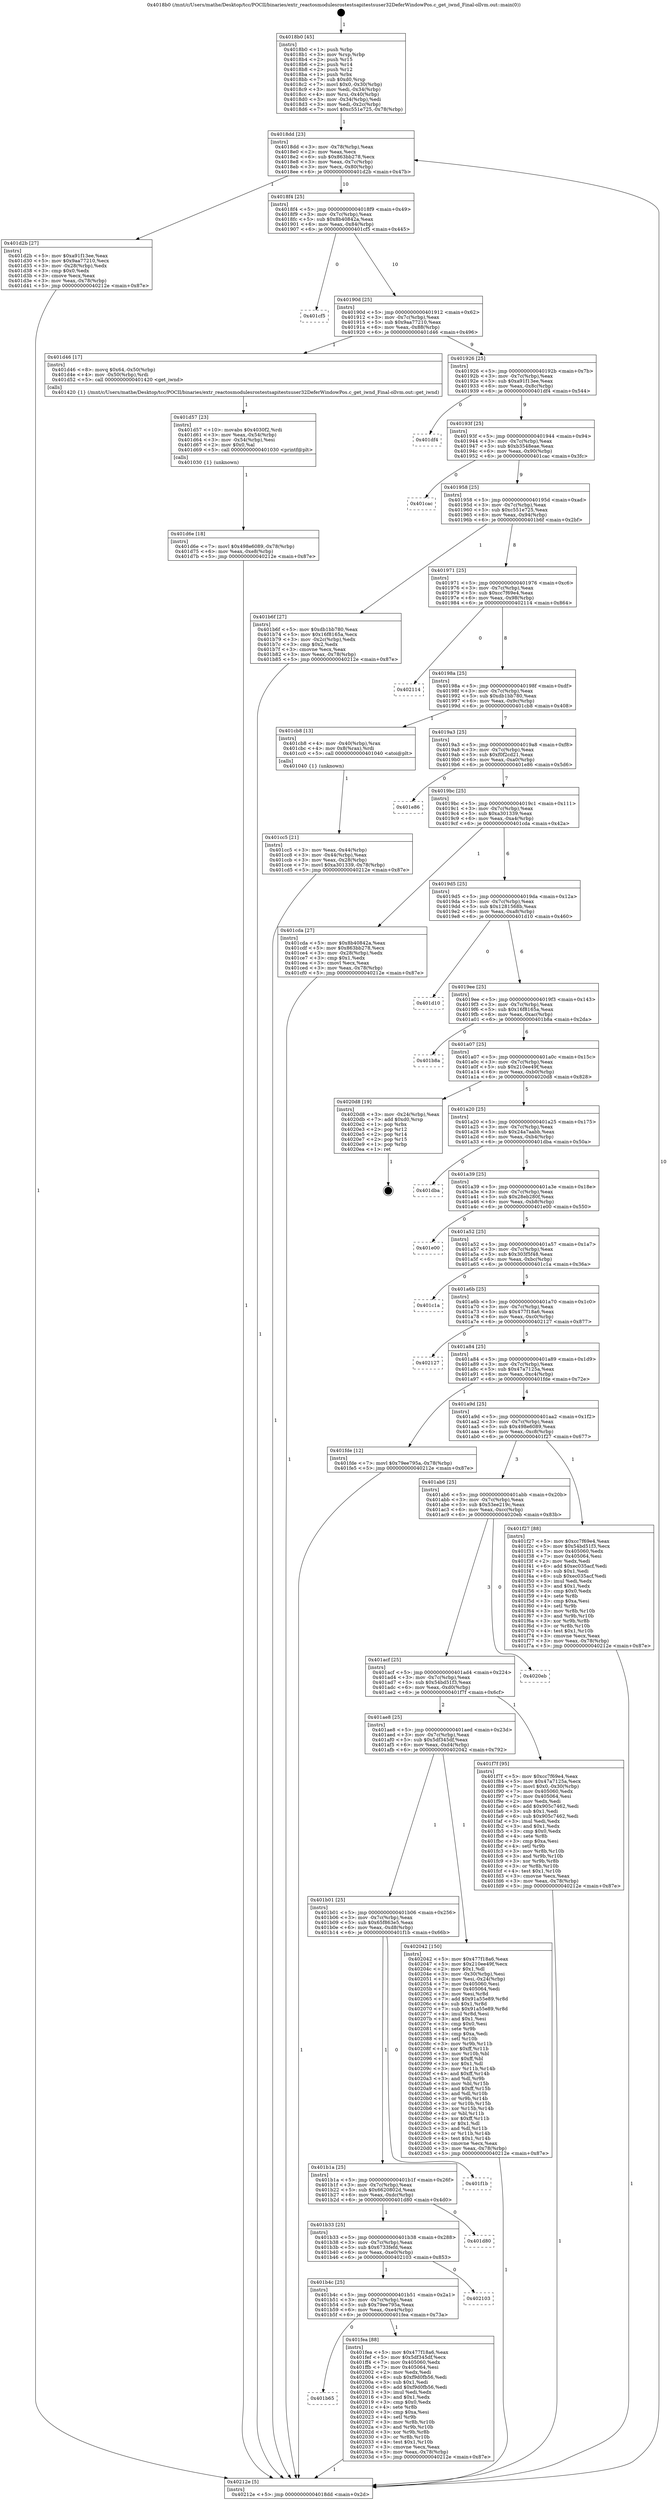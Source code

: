 digraph "0x4018b0" {
  label = "0x4018b0 (/mnt/c/Users/mathe/Desktop/tcc/POCII/binaries/extr_reactosmodulesrostestsapitestsuser32DeferWindowPos.c_get_iwnd_Final-ollvm.out::main(0))"
  labelloc = "t"
  node[shape=record]

  Entry [label="",width=0.3,height=0.3,shape=circle,fillcolor=black,style=filled]
  "0x4018dd" [label="{
     0x4018dd [23]\l
     | [instrs]\l
     &nbsp;&nbsp;0x4018dd \<+3\>: mov -0x78(%rbp),%eax\l
     &nbsp;&nbsp;0x4018e0 \<+2\>: mov %eax,%ecx\l
     &nbsp;&nbsp;0x4018e2 \<+6\>: sub $0x863bb278,%ecx\l
     &nbsp;&nbsp;0x4018e8 \<+3\>: mov %eax,-0x7c(%rbp)\l
     &nbsp;&nbsp;0x4018eb \<+3\>: mov %ecx,-0x80(%rbp)\l
     &nbsp;&nbsp;0x4018ee \<+6\>: je 0000000000401d2b \<main+0x47b\>\l
  }"]
  "0x401d2b" [label="{
     0x401d2b [27]\l
     | [instrs]\l
     &nbsp;&nbsp;0x401d2b \<+5\>: mov $0xa91f13ee,%eax\l
     &nbsp;&nbsp;0x401d30 \<+5\>: mov $0x9aa77210,%ecx\l
     &nbsp;&nbsp;0x401d35 \<+3\>: mov -0x28(%rbp),%edx\l
     &nbsp;&nbsp;0x401d38 \<+3\>: cmp $0x0,%edx\l
     &nbsp;&nbsp;0x401d3b \<+3\>: cmove %ecx,%eax\l
     &nbsp;&nbsp;0x401d3e \<+3\>: mov %eax,-0x78(%rbp)\l
     &nbsp;&nbsp;0x401d41 \<+5\>: jmp 000000000040212e \<main+0x87e\>\l
  }"]
  "0x4018f4" [label="{
     0x4018f4 [25]\l
     | [instrs]\l
     &nbsp;&nbsp;0x4018f4 \<+5\>: jmp 00000000004018f9 \<main+0x49\>\l
     &nbsp;&nbsp;0x4018f9 \<+3\>: mov -0x7c(%rbp),%eax\l
     &nbsp;&nbsp;0x4018fc \<+5\>: sub $0x8b40842a,%eax\l
     &nbsp;&nbsp;0x401901 \<+6\>: mov %eax,-0x84(%rbp)\l
     &nbsp;&nbsp;0x401907 \<+6\>: je 0000000000401cf5 \<main+0x445\>\l
  }"]
  Exit [label="",width=0.3,height=0.3,shape=circle,fillcolor=black,style=filled,peripheries=2]
  "0x401cf5" [label="{
     0x401cf5\l
  }", style=dashed]
  "0x40190d" [label="{
     0x40190d [25]\l
     | [instrs]\l
     &nbsp;&nbsp;0x40190d \<+5\>: jmp 0000000000401912 \<main+0x62\>\l
     &nbsp;&nbsp;0x401912 \<+3\>: mov -0x7c(%rbp),%eax\l
     &nbsp;&nbsp;0x401915 \<+5\>: sub $0x9aa77210,%eax\l
     &nbsp;&nbsp;0x40191a \<+6\>: mov %eax,-0x88(%rbp)\l
     &nbsp;&nbsp;0x401920 \<+6\>: je 0000000000401d46 \<main+0x496\>\l
  }"]
  "0x401b65" [label="{
     0x401b65\l
  }", style=dashed]
  "0x401d46" [label="{
     0x401d46 [17]\l
     | [instrs]\l
     &nbsp;&nbsp;0x401d46 \<+8\>: movq $0x64,-0x50(%rbp)\l
     &nbsp;&nbsp;0x401d4e \<+4\>: mov -0x50(%rbp),%rdi\l
     &nbsp;&nbsp;0x401d52 \<+5\>: call 0000000000401420 \<get_iwnd\>\l
     | [calls]\l
     &nbsp;&nbsp;0x401420 \{1\} (/mnt/c/Users/mathe/Desktop/tcc/POCII/binaries/extr_reactosmodulesrostestsapitestsuser32DeferWindowPos.c_get_iwnd_Final-ollvm.out::get_iwnd)\l
  }"]
  "0x401926" [label="{
     0x401926 [25]\l
     | [instrs]\l
     &nbsp;&nbsp;0x401926 \<+5\>: jmp 000000000040192b \<main+0x7b\>\l
     &nbsp;&nbsp;0x40192b \<+3\>: mov -0x7c(%rbp),%eax\l
     &nbsp;&nbsp;0x40192e \<+5\>: sub $0xa91f13ee,%eax\l
     &nbsp;&nbsp;0x401933 \<+6\>: mov %eax,-0x8c(%rbp)\l
     &nbsp;&nbsp;0x401939 \<+6\>: je 0000000000401df4 \<main+0x544\>\l
  }"]
  "0x401fea" [label="{
     0x401fea [88]\l
     | [instrs]\l
     &nbsp;&nbsp;0x401fea \<+5\>: mov $0x477f18a6,%eax\l
     &nbsp;&nbsp;0x401fef \<+5\>: mov $0x5df345df,%ecx\l
     &nbsp;&nbsp;0x401ff4 \<+7\>: mov 0x405060,%edx\l
     &nbsp;&nbsp;0x401ffb \<+7\>: mov 0x405064,%esi\l
     &nbsp;&nbsp;0x402002 \<+2\>: mov %edx,%edi\l
     &nbsp;&nbsp;0x402004 \<+6\>: sub $0xf9d0fb56,%edi\l
     &nbsp;&nbsp;0x40200a \<+3\>: sub $0x1,%edi\l
     &nbsp;&nbsp;0x40200d \<+6\>: add $0xf9d0fb56,%edi\l
     &nbsp;&nbsp;0x402013 \<+3\>: imul %edi,%edx\l
     &nbsp;&nbsp;0x402016 \<+3\>: and $0x1,%edx\l
     &nbsp;&nbsp;0x402019 \<+3\>: cmp $0x0,%edx\l
     &nbsp;&nbsp;0x40201c \<+4\>: sete %r8b\l
     &nbsp;&nbsp;0x402020 \<+3\>: cmp $0xa,%esi\l
     &nbsp;&nbsp;0x402023 \<+4\>: setl %r9b\l
     &nbsp;&nbsp;0x402027 \<+3\>: mov %r8b,%r10b\l
     &nbsp;&nbsp;0x40202a \<+3\>: and %r9b,%r10b\l
     &nbsp;&nbsp;0x40202d \<+3\>: xor %r9b,%r8b\l
     &nbsp;&nbsp;0x402030 \<+3\>: or %r8b,%r10b\l
     &nbsp;&nbsp;0x402033 \<+4\>: test $0x1,%r10b\l
     &nbsp;&nbsp;0x402037 \<+3\>: cmovne %ecx,%eax\l
     &nbsp;&nbsp;0x40203a \<+3\>: mov %eax,-0x78(%rbp)\l
     &nbsp;&nbsp;0x40203d \<+5\>: jmp 000000000040212e \<main+0x87e\>\l
  }"]
  "0x401df4" [label="{
     0x401df4\l
  }", style=dashed]
  "0x40193f" [label="{
     0x40193f [25]\l
     | [instrs]\l
     &nbsp;&nbsp;0x40193f \<+5\>: jmp 0000000000401944 \<main+0x94\>\l
     &nbsp;&nbsp;0x401944 \<+3\>: mov -0x7c(%rbp),%eax\l
     &nbsp;&nbsp;0x401947 \<+5\>: sub $0xb3548eae,%eax\l
     &nbsp;&nbsp;0x40194c \<+6\>: mov %eax,-0x90(%rbp)\l
     &nbsp;&nbsp;0x401952 \<+6\>: je 0000000000401cac \<main+0x3fc\>\l
  }"]
  "0x401b4c" [label="{
     0x401b4c [25]\l
     | [instrs]\l
     &nbsp;&nbsp;0x401b4c \<+5\>: jmp 0000000000401b51 \<main+0x2a1\>\l
     &nbsp;&nbsp;0x401b51 \<+3\>: mov -0x7c(%rbp),%eax\l
     &nbsp;&nbsp;0x401b54 \<+5\>: sub $0x79ee795a,%eax\l
     &nbsp;&nbsp;0x401b59 \<+6\>: mov %eax,-0xe4(%rbp)\l
     &nbsp;&nbsp;0x401b5f \<+6\>: je 0000000000401fea \<main+0x73a\>\l
  }"]
  "0x401cac" [label="{
     0x401cac\l
  }", style=dashed]
  "0x401958" [label="{
     0x401958 [25]\l
     | [instrs]\l
     &nbsp;&nbsp;0x401958 \<+5\>: jmp 000000000040195d \<main+0xad\>\l
     &nbsp;&nbsp;0x40195d \<+3\>: mov -0x7c(%rbp),%eax\l
     &nbsp;&nbsp;0x401960 \<+5\>: sub $0xc551e725,%eax\l
     &nbsp;&nbsp;0x401965 \<+6\>: mov %eax,-0x94(%rbp)\l
     &nbsp;&nbsp;0x40196b \<+6\>: je 0000000000401b6f \<main+0x2bf\>\l
  }"]
  "0x402103" [label="{
     0x402103\l
  }", style=dashed]
  "0x401b6f" [label="{
     0x401b6f [27]\l
     | [instrs]\l
     &nbsp;&nbsp;0x401b6f \<+5\>: mov $0xdb1bb780,%eax\l
     &nbsp;&nbsp;0x401b74 \<+5\>: mov $0x16f8165a,%ecx\l
     &nbsp;&nbsp;0x401b79 \<+3\>: mov -0x2c(%rbp),%edx\l
     &nbsp;&nbsp;0x401b7c \<+3\>: cmp $0x2,%edx\l
     &nbsp;&nbsp;0x401b7f \<+3\>: cmovne %ecx,%eax\l
     &nbsp;&nbsp;0x401b82 \<+3\>: mov %eax,-0x78(%rbp)\l
     &nbsp;&nbsp;0x401b85 \<+5\>: jmp 000000000040212e \<main+0x87e\>\l
  }"]
  "0x401971" [label="{
     0x401971 [25]\l
     | [instrs]\l
     &nbsp;&nbsp;0x401971 \<+5\>: jmp 0000000000401976 \<main+0xc6\>\l
     &nbsp;&nbsp;0x401976 \<+3\>: mov -0x7c(%rbp),%eax\l
     &nbsp;&nbsp;0x401979 \<+5\>: sub $0xcc7f69e4,%eax\l
     &nbsp;&nbsp;0x40197e \<+6\>: mov %eax,-0x98(%rbp)\l
     &nbsp;&nbsp;0x401984 \<+6\>: je 0000000000402114 \<main+0x864\>\l
  }"]
  "0x40212e" [label="{
     0x40212e [5]\l
     | [instrs]\l
     &nbsp;&nbsp;0x40212e \<+5\>: jmp 00000000004018dd \<main+0x2d\>\l
  }"]
  "0x4018b0" [label="{
     0x4018b0 [45]\l
     | [instrs]\l
     &nbsp;&nbsp;0x4018b0 \<+1\>: push %rbp\l
     &nbsp;&nbsp;0x4018b1 \<+3\>: mov %rsp,%rbp\l
     &nbsp;&nbsp;0x4018b4 \<+2\>: push %r15\l
     &nbsp;&nbsp;0x4018b6 \<+2\>: push %r14\l
     &nbsp;&nbsp;0x4018b8 \<+2\>: push %r12\l
     &nbsp;&nbsp;0x4018ba \<+1\>: push %rbx\l
     &nbsp;&nbsp;0x4018bb \<+7\>: sub $0xd0,%rsp\l
     &nbsp;&nbsp;0x4018c2 \<+7\>: movl $0x0,-0x30(%rbp)\l
     &nbsp;&nbsp;0x4018c9 \<+3\>: mov %edi,-0x34(%rbp)\l
     &nbsp;&nbsp;0x4018cc \<+4\>: mov %rsi,-0x40(%rbp)\l
     &nbsp;&nbsp;0x4018d0 \<+3\>: mov -0x34(%rbp),%edi\l
     &nbsp;&nbsp;0x4018d3 \<+3\>: mov %edi,-0x2c(%rbp)\l
     &nbsp;&nbsp;0x4018d6 \<+7\>: movl $0xc551e725,-0x78(%rbp)\l
  }"]
  "0x401b33" [label="{
     0x401b33 [25]\l
     | [instrs]\l
     &nbsp;&nbsp;0x401b33 \<+5\>: jmp 0000000000401b38 \<main+0x288\>\l
     &nbsp;&nbsp;0x401b38 \<+3\>: mov -0x7c(%rbp),%eax\l
     &nbsp;&nbsp;0x401b3b \<+5\>: sub $0x6733fefd,%eax\l
     &nbsp;&nbsp;0x401b40 \<+6\>: mov %eax,-0xe0(%rbp)\l
     &nbsp;&nbsp;0x401b46 \<+6\>: je 0000000000402103 \<main+0x853\>\l
  }"]
  "0x402114" [label="{
     0x402114\l
  }", style=dashed]
  "0x40198a" [label="{
     0x40198a [25]\l
     | [instrs]\l
     &nbsp;&nbsp;0x40198a \<+5\>: jmp 000000000040198f \<main+0xdf\>\l
     &nbsp;&nbsp;0x40198f \<+3\>: mov -0x7c(%rbp),%eax\l
     &nbsp;&nbsp;0x401992 \<+5\>: sub $0xdb1bb780,%eax\l
     &nbsp;&nbsp;0x401997 \<+6\>: mov %eax,-0x9c(%rbp)\l
     &nbsp;&nbsp;0x40199d \<+6\>: je 0000000000401cb8 \<main+0x408\>\l
  }"]
  "0x401d80" [label="{
     0x401d80\l
  }", style=dashed]
  "0x401cb8" [label="{
     0x401cb8 [13]\l
     | [instrs]\l
     &nbsp;&nbsp;0x401cb8 \<+4\>: mov -0x40(%rbp),%rax\l
     &nbsp;&nbsp;0x401cbc \<+4\>: mov 0x8(%rax),%rdi\l
     &nbsp;&nbsp;0x401cc0 \<+5\>: call 0000000000401040 \<atoi@plt\>\l
     | [calls]\l
     &nbsp;&nbsp;0x401040 \{1\} (unknown)\l
  }"]
  "0x4019a3" [label="{
     0x4019a3 [25]\l
     | [instrs]\l
     &nbsp;&nbsp;0x4019a3 \<+5\>: jmp 00000000004019a8 \<main+0xf8\>\l
     &nbsp;&nbsp;0x4019a8 \<+3\>: mov -0x7c(%rbp),%eax\l
     &nbsp;&nbsp;0x4019ab \<+5\>: sub $0xf0f2cd21,%eax\l
     &nbsp;&nbsp;0x4019b0 \<+6\>: mov %eax,-0xa0(%rbp)\l
     &nbsp;&nbsp;0x4019b6 \<+6\>: je 0000000000401e86 \<main+0x5d6\>\l
  }"]
  "0x401cc5" [label="{
     0x401cc5 [21]\l
     | [instrs]\l
     &nbsp;&nbsp;0x401cc5 \<+3\>: mov %eax,-0x44(%rbp)\l
     &nbsp;&nbsp;0x401cc8 \<+3\>: mov -0x44(%rbp),%eax\l
     &nbsp;&nbsp;0x401ccb \<+3\>: mov %eax,-0x28(%rbp)\l
     &nbsp;&nbsp;0x401cce \<+7\>: movl $0xa301339,-0x78(%rbp)\l
     &nbsp;&nbsp;0x401cd5 \<+5\>: jmp 000000000040212e \<main+0x87e\>\l
  }"]
  "0x401b1a" [label="{
     0x401b1a [25]\l
     | [instrs]\l
     &nbsp;&nbsp;0x401b1a \<+5\>: jmp 0000000000401b1f \<main+0x26f\>\l
     &nbsp;&nbsp;0x401b1f \<+3\>: mov -0x7c(%rbp),%eax\l
     &nbsp;&nbsp;0x401b22 \<+5\>: sub $0x6620802d,%eax\l
     &nbsp;&nbsp;0x401b27 \<+6\>: mov %eax,-0xdc(%rbp)\l
     &nbsp;&nbsp;0x401b2d \<+6\>: je 0000000000401d80 \<main+0x4d0\>\l
  }"]
  "0x401e86" [label="{
     0x401e86\l
  }", style=dashed]
  "0x4019bc" [label="{
     0x4019bc [25]\l
     | [instrs]\l
     &nbsp;&nbsp;0x4019bc \<+5\>: jmp 00000000004019c1 \<main+0x111\>\l
     &nbsp;&nbsp;0x4019c1 \<+3\>: mov -0x7c(%rbp),%eax\l
     &nbsp;&nbsp;0x4019c4 \<+5\>: sub $0xa301339,%eax\l
     &nbsp;&nbsp;0x4019c9 \<+6\>: mov %eax,-0xa4(%rbp)\l
     &nbsp;&nbsp;0x4019cf \<+6\>: je 0000000000401cda \<main+0x42a\>\l
  }"]
  "0x401f1b" [label="{
     0x401f1b\l
  }", style=dashed]
  "0x401cda" [label="{
     0x401cda [27]\l
     | [instrs]\l
     &nbsp;&nbsp;0x401cda \<+5\>: mov $0x8b40842a,%eax\l
     &nbsp;&nbsp;0x401cdf \<+5\>: mov $0x863bb278,%ecx\l
     &nbsp;&nbsp;0x401ce4 \<+3\>: mov -0x28(%rbp),%edx\l
     &nbsp;&nbsp;0x401ce7 \<+3\>: cmp $0x1,%edx\l
     &nbsp;&nbsp;0x401cea \<+3\>: cmovl %ecx,%eax\l
     &nbsp;&nbsp;0x401ced \<+3\>: mov %eax,-0x78(%rbp)\l
     &nbsp;&nbsp;0x401cf0 \<+5\>: jmp 000000000040212e \<main+0x87e\>\l
  }"]
  "0x4019d5" [label="{
     0x4019d5 [25]\l
     | [instrs]\l
     &nbsp;&nbsp;0x4019d5 \<+5\>: jmp 00000000004019da \<main+0x12a\>\l
     &nbsp;&nbsp;0x4019da \<+3\>: mov -0x7c(%rbp),%eax\l
     &nbsp;&nbsp;0x4019dd \<+5\>: sub $0x1281568b,%eax\l
     &nbsp;&nbsp;0x4019e2 \<+6\>: mov %eax,-0xa8(%rbp)\l
     &nbsp;&nbsp;0x4019e8 \<+6\>: je 0000000000401d10 \<main+0x460\>\l
  }"]
  "0x401d57" [label="{
     0x401d57 [23]\l
     | [instrs]\l
     &nbsp;&nbsp;0x401d57 \<+10\>: movabs $0x4030f2,%rdi\l
     &nbsp;&nbsp;0x401d61 \<+3\>: mov %eax,-0x54(%rbp)\l
     &nbsp;&nbsp;0x401d64 \<+3\>: mov -0x54(%rbp),%esi\l
     &nbsp;&nbsp;0x401d67 \<+2\>: mov $0x0,%al\l
     &nbsp;&nbsp;0x401d69 \<+5\>: call 0000000000401030 \<printf@plt\>\l
     | [calls]\l
     &nbsp;&nbsp;0x401030 \{1\} (unknown)\l
  }"]
  "0x401d6e" [label="{
     0x401d6e [18]\l
     | [instrs]\l
     &nbsp;&nbsp;0x401d6e \<+7\>: movl $0x498e6089,-0x78(%rbp)\l
     &nbsp;&nbsp;0x401d75 \<+6\>: mov %eax,-0xe8(%rbp)\l
     &nbsp;&nbsp;0x401d7b \<+5\>: jmp 000000000040212e \<main+0x87e\>\l
  }"]
  "0x401b01" [label="{
     0x401b01 [25]\l
     | [instrs]\l
     &nbsp;&nbsp;0x401b01 \<+5\>: jmp 0000000000401b06 \<main+0x256\>\l
     &nbsp;&nbsp;0x401b06 \<+3\>: mov -0x7c(%rbp),%eax\l
     &nbsp;&nbsp;0x401b09 \<+5\>: sub $0x65f863e5,%eax\l
     &nbsp;&nbsp;0x401b0e \<+6\>: mov %eax,-0xd8(%rbp)\l
     &nbsp;&nbsp;0x401b14 \<+6\>: je 0000000000401f1b \<main+0x66b\>\l
  }"]
  "0x401d10" [label="{
     0x401d10\l
  }", style=dashed]
  "0x4019ee" [label="{
     0x4019ee [25]\l
     | [instrs]\l
     &nbsp;&nbsp;0x4019ee \<+5\>: jmp 00000000004019f3 \<main+0x143\>\l
     &nbsp;&nbsp;0x4019f3 \<+3\>: mov -0x7c(%rbp),%eax\l
     &nbsp;&nbsp;0x4019f6 \<+5\>: sub $0x16f8165a,%eax\l
     &nbsp;&nbsp;0x4019fb \<+6\>: mov %eax,-0xac(%rbp)\l
     &nbsp;&nbsp;0x401a01 \<+6\>: je 0000000000401b8a \<main+0x2da\>\l
  }"]
  "0x402042" [label="{
     0x402042 [150]\l
     | [instrs]\l
     &nbsp;&nbsp;0x402042 \<+5\>: mov $0x477f18a6,%eax\l
     &nbsp;&nbsp;0x402047 \<+5\>: mov $0x210ee49f,%ecx\l
     &nbsp;&nbsp;0x40204c \<+2\>: mov $0x1,%dl\l
     &nbsp;&nbsp;0x40204e \<+3\>: mov -0x30(%rbp),%esi\l
     &nbsp;&nbsp;0x402051 \<+3\>: mov %esi,-0x24(%rbp)\l
     &nbsp;&nbsp;0x402054 \<+7\>: mov 0x405060,%esi\l
     &nbsp;&nbsp;0x40205b \<+7\>: mov 0x405064,%edi\l
     &nbsp;&nbsp;0x402062 \<+3\>: mov %esi,%r8d\l
     &nbsp;&nbsp;0x402065 \<+7\>: add $0x91a55e89,%r8d\l
     &nbsp;&nbsp;0x40206c \<+4\>: sub $0x1,%r8d\l
     &nbsp;&nbsp;0x402070 \<+7\>: sub $0x91a55e89,%r8d\l
     &nbsp;&nbsp;0x402077 \<+4\>: imul %r8d,%esi\l
     &nbsp;&nbsp;0x40207b \<+3\>: and $0x1,%esi\l
     &nbsp;&nbsp;0x40207e \<+3\>: cmp $0x0,%esi\l
     &nbsp;&nbsp;0x402081 \<+4\>: sete %r9b\l
     &nbsp;&nbsp;0x402085 \<+3\>: cmp $0xa,%edi\l
     &nbsp;&nbsp;0x402088 \<+4\>: setl %r10b\l
     &nbsp;&nbsp;0x40208c \<+3\>: mov %r9b,%r11b\l
     &nbsp;&nbsp;0x40208f \<+4\>: xor $0xff,%r11b\l
     &nbsp;&nbsp;0x402093 \<+3\>: mov %r10b,%bl\l
     &nbsp;&nbsp;0x402096 \<+3\>: xor $0xff,%bl\l
     &nbsp;&nbsp;0x402099 \<+3\>: xor $0x1,%dl\l
     &nbsp;&nbsp;0x40209c \<+3\>: mov %r11b,%r14b\l
     &nbsp;&nbsp;0x40209f \<+4\>: and $0xff,%r14b\l
     &nbsp;&nbsp;0x4020a3 \<+3\>: and %dl,%r9b\l
     &nbsp;&nbsp;0x4020a6 \<+3\>: mov %bl,%r15b\l
     &nbsp;&nbsp;0x4020a9 \<+4\>: and $0xff,%r15b\l
     &nbsp;&nbsp;0x4020ad \<+3\>: and %dl,%r10b\l
     &nbsp;&nbsp;0x4020b0 \<+3\>: or %r9b,%r14b\l
     &nbsp;&nbsp;0x4020b3 \<+3\>: or %r10b,%r15b\l
     &nbsp;&nbsp;0x4020b6 \<+3\>: xor %r15b,%r14b\l
     &nbsp;&nbsp;0x4020b9 \<+3\>: or %bl,%r11b\l
     &nbsp;&nbsp;0x4020bc \<+4\>: xor $0xff,%r11b\l
     &nbsp;&nbsp;0x4020c0 \<+3\>: or $0x1,%dl\l
     &nbsp;&nbsp;0x4020c3 \<+3\>: and %dl,%r11b\l
     &nbsp;&nbsp;0x4020c6 \<+3\>: or %r11b,%r14b\l
     &nbsp;&nbsp;0x4020c9 \<+4\>: test $0x1,%r14b\l
     &nbsp;&nbsp;0x4020cd \<+3\>: cmovne %ecx,%eax\l
     &nbsp;&nbsp;0x4020d0 \<+3\>: mov %eax,-0x78(%rbp)\l
     &nbsp;&nbsp;0x4020d3 \<+5\>: jmp 000000000040212e \<main+0x87e\>\l
  }"]
  "0x401b8a" [label="{
     0x401b8a\l
  }", style=dashed]
  "0x401a07" [label="{
     0x401a07 [25]\l
     | [instrs]\l
     &nbsp;&nbsp;0x401a07 \<+5\>: jmp 0000000000401a0c \<main+0x15c\>\l
     &nbsp;&nbsp;0x401a0c \<+3\>: mov -0x7c(%rbp),%eax\l
     &nbsp;&nbsp;0x401a0f \<+5\>: sub $0x210ee49f,%eax\l
     &nbsp;&nbsp;0x401a14 \<+6\>: mov %eax,-0xb0(%rbp)\l
     &nbsp;&nbsp;0x401a1a \<+6\>: je 00000000004020d8 \<main+0x828\>\l
  }"]
  "0x401ae8" [label="{
     0x401ae8 [25]\l
     | [instrs]\l
     &nbsp;&nbsp;0x401ae8 \<+5\>: jmp 0000000000401aed \<main+0x23d\>\l
     &nbsp;&nbsp;0x401aed \<+3\>: mov -0x7c(%rbp),%eax\l
     &nbsp;&nbsp;0x401af0 \<+5\>: sub $0x5df345df,%eax\l
     &nbsp;&nbsp;0x401af5 \<+6\>: mov %eax,-0xd4(%rbp)\l
     &nbsp;&nbsp;0x401afb \<+6\>: je 0000000000402042 \<main+0x792\>\l
  }"]
  "0x4020d8" [label="{
     0x4020d8 [19]\l
     | [instrs]\l
     &nbsp;&nbsp;0x4020d8 \<+3\>: mov -0x24(%rbp),%eax\l
     &nbsp;&nbsp;0x4020db \<+7\>: add $0xd0,%rsp\l
     &nbsp;&nbsp;0x4020e2 \<+1\>: pop %rbx\l
     &nbsp;&nbsp;0x4020e3 \<+2\>: pop %r12\l
     &nbsp;&nbsp;0x4020e5 \<+2\>: pop %r14\l
     &nbsp;&nbsp;0x4020e7 \<+2\>: pop %r15\l
     &nbsp;&nbsp;0x4020e9 \<+1\>: pop %rbp\l
     &nbsp;&nbsp;0x4020ea \<+1\>: ret\l
  }"]
  "0x401a20" [label="{
     0x401a20 [25]\l
     | [instrs]\l
     &nbsp;&nbsp;0x401a20 \<+5\>: jmp 0000000000401a25 \<main+0x175\>\l
     &nbsp;&nbsp;0x401a25 \<+3\>: mov -0x7c(%rbp),%eax\l
     &nbsp;&nbsp;0x401a28 \<+5\>: sub $0x24a7aabb,%eax\l
     &nbsp;&nbsp;0x401a2d \<+6\>: mov %eax,-0xb4(%rbp)\l
     &nbsp;&nbsp;0x401a33 \<+6\>: je 0000000000401dba \<main+0x50a\>\l
  }"]
  "0x401f7f" [label="{
     0x401f7f [95]\l
     | [instrs]\l
     &nbsp;&nbsp;0x401f7f \<+5\>: mov $0xcc7f69e4,%eax\l
     &nbsp;&nbsp;0x401f84 \<+5\>: mov $0x47a7125a,%ecx\l
     &nbsp;&nbsp;0x401f89 \<+7\>: movl $0x0,-0x30(%rbp)\l
     &nbsp;&nbsp;0x401f90 \<+7\>: mov 0x405060,%edx\l
     &nbsp;&nbsp;0x401f97 \<+7\>: mov 0x405064,%esi\l
     &nbsp;&nbsp;0x401f9e \<+2\>: mov %edx,%edi\l
     &nbsp;&nbsp;0x401fa0 \<+6\>: add $0x905c7462,%edi\l
     &nbsp;&nbsp;0x401fa6 \<+3\>: sub $0x1,%edi\l
     &nbsp;&nbsp;0x401fa9 \<+6\>: sub $0x905c7462,%edi\l
     &nbsp;&nbsp;0x401faf \<+3\>: imul %edi,%edx\l
     &nbsp;&nbsp;0x401fb2 \<+3\>: and $0x1,%edx\l
     &nbsp;&nbsp;0x401fb5 \<+3\>: cmp $0x0,%edx\l
     &nbsp;&nbsp;0x401fb8 \<+4\>: sete %r8b\l
     &nbsp;&nbsp;0x401fbc \<+3\>: cmp $0xa,%esi\l
     &nbsp;&nbsp;0x401fbf \<+4\>: setl %r9b\l
     &nbsp;&nbsp;0x401fc3 \<+3\>: mov %r8b,%r10b\l
     &nbsp;&nbsp;0x401fc6 \<+3\>: and %r9b,%r10b\l
     &nbsp;&nbsp;0x401fc9 \<+3\>: xor %r9b,%r8b\l
     &nbsp;&nbsp;0x401fcc \<+3\>: or %r8b,%r10b\l
     &nbsp;&nbsp;0x401fcf \<+4\>: test $0x1,%r10b\l
     &nbsp;&nbsp;0x401fd3 \<+3\>: cmovne %ecx,%eax\l
     &nbsp;&nbsp;0x401fd6 \<+3\>: mov %eax,-0x78(%rbp)\l
     &nbsp;&nbsp;0x401fd9 \<+5\>: jmp 000000000040212e \<main+0x87e\>\l
  }"]
  "0x401dba" [label="{
     0x401dba\l
  }", style=dashed]
  "0x401a39" [label="{
     0x401a39 [25]\l
     | [instrs]\l
     &nbsp;&nbsp;0x401a39 \<+5\>: jmp 0000000000401a3e \<main+0x18e\>\l
     &nbsp;&nbsp;0x401a3e \<+3\>: mov -0x7c(%rbp),%eax\l
     &nbsp;&nbsp;0x401a41 \<+5\>: sub $0x28eb280f,%eax\l
     &nbsp;&nbsp;0x401a46 \<+6\>: mov %eax,-0xb8(%rbp)\l
     &nbsp;&nbsp;0x401a4c \<+6\>: je 0000000000401e00 \<main+0x550\>\l
  }"]
  "0x401acf" [label="{
     0x401acf [25]\l
     | [instrs]\l
     &nbsp;&nbsp;0x401acf \<+5\>: jmp 0000000000401ad4 \<main+0x224\>\l
     &nbsp;&nbsp;0x401ad4 \<+3\>: mov -0x7c(%rbp),%eax\l
     &nbsp;&nbsp;0x401ad7 \<+5\>: sub $0x54bd51f3,%eax\l
     &nbsp;&nbsp;0x401adc \<+6\>: mov %eax,-0xd0(%rbp)\l
     &nbsp;&nbsp;0x401ae2 \<+6\>: je 0000000000401f7f \<main+0x6cf\>\l
  }"]
  "0x401e00" [label="{
     0x401e00\l
  }", style=dashed]
  "0x401a52" [label="{
     0x401a52 [25]\l
     | [instrs]\l
     &nbsp;&nbsp;0x401a52 \<+5\>: jmp 0000000000401a57 \<main+0x1a7\>\l
     &nbsp;&nbsp;0x401a57 \<+3\>: mov -0x7c(%rbp),%eax\l
     &nbsp;&nbsp;0x401a5a \<+5\>: sub $0x303f5f48,%eax\l
     &nbsp;&nbsp;0x401a5f \<+6\>: mov %eax,-0xbc(%rbp)\l
     &nbsp;&nbsp;0x401a65 \<+6\>: je 0000000000401c1a \<main+0x36a\>\l
  }"]
  "0x4020eb" [label="{
     0x4020eb\l
  }", style=dashed]
  "0x401c1a" [label="{
     0x401c1a\l
  }", style=dashed]
  "0x401a6b" [label="{
     0x401a6b [25]\l
     | [instrs]\l
     &nbsp;&nbsp;0x401a6b \<+5\>: jmp 0000000000401a70 \<main+0x1c0\>\l
     &nbsp;&nbsp;0x401a70 \<+3\>: mov -0x7c(%rbp),%eax\l
     &nbsp;&nbsp;0x401a73 \<+5\>: sub $0x477f18a6,%eax\l
     &nbsp;&nbsp;0x401a78 \<+6\>: mov %eax,-0xc0(%rbp)\l
     &nbsp;&nbsp;0x401a7e \<+6\>: je 0000000000402127 \<main+0x877\>\l
  }"]
  "0x401ab6" [label="{
     0x401ab6 [25]\l
     | [instrs]\l
     &nbsp;&nbsp;0x401ab6 \<+5\>: jmp 0000000000401abb \<main+0x20b\>\l
     &nbsp;&nbsp;0x401abb \<+3\>: mov -0x7c(%rbp),%eax\l
     &nbsp;&nbsp;0x401abe \<+5\>: sub $0x53ee219c,%eax\l
     &nbsp;&nbsp;0x401ac3 \<+6\>: mov %eax,-0xcc(%rbp)\l
     &nbsp;&nbsp;0x401ac9 \<+6\>: je 00000000004020eb \<main+0x83b\>\l
  }"]
  "0x402127" [label="{
     0x402127\l
  }", style=dashed]
  "0x401a84" [label="{
     0x401a84 [25]\l
     | [instrs]\l
     &nbsp;&nbsp;0x401a84 \<+5\>: jmp 0000000000401a89 \<main+0x1d9\>\l
     &nbsp;&nbsp;0x401a89 \<+3\>: mov -0x7c(%rbp),%eax\l
     &nbsp;&nbsp;0x401a8c \<+5\>: sub $0x47a7125a,%eax\l
     &nbsp;&nbsp;0x401a91 \<+6\>: mov %eax,-0xc4(%rbp)\l
     &nbsp;&nbsp;0x401a97 \<+6\>: je 0000000000401fde \<main+0x72e\>\l
  }"]
  "0x401f27" [label="{
     0x401f27 [88]\l
     | [instrs]\l
     &nbsp;&nbsp;0x401f27 \<+5\>: mov $0xcc7f69e4,%eax\l
     &nbsp;&nbsp;0x401f2c \<+5\>: mov $0x54bd51f3,%ecx\l
     &nbsp;&nbsp;0x401f31 \<+7\>: mov 0x405060,%edx\l
     &nbsp;&nbsp;0x401f38 \<+7\>: mov 0x405064,%esi\l
     &nbsp;&nbsp;0x401f3f \<+2\>: mov %edx,%edi\l
     &nbsp;&nbsp;0x401f41 \<+6\>: add $0xec035acf,%edi\l
     &nbsp;&nbsp;0x401f47 \<+3\>: sub $0x1,%edi\l
     &nbsp;&nbsp;0x401f4a \<+6\>: sub $0xec035acf,%edi\l
     &nbsp;&nbsp;0x401f50 \<+3\>: imul %edi,%edx\l
     &nbsp;&nbsp;0x401f53 \<+3\>: and $0x1,%edx\l
     &nbsp;&nbsp;0x401f56 \<+3\>: cmp $0x0,%edx\l
     &nbsp;&nbsp;0x401f59 \<+4\>: sete %r8b\l
     &nbsp;&nbsp;0x401f5d \<+3\>: cmp $0xa,%esi\l
     &nbsp;&nbsp;0x401f60 \<+4\>: setl %r9b\l
     &nbsp;&nbsp;0x401f64 \<+3\>: mov %r8b,%r10b\l
     &nbsp;&nbsp;0x401f67 \<+3\>: and %r9b,%r10b\l
     &nbsp;&nbsp;0x401f6a \<+3\>: xor %r9b,%r8b\l
     &nbsp;&nbsp;0x401f6d \<+3\>: or %r8b,%r10b\l
     &nbsp;&nbsp;0x401f70 \<+4\>: test $0x1,%r10b\l
     &nbsp;&nbsp;0x401f74 \<+3\>: cmovne %ecx,%eax\l
     &nbsp;&nbsp;0x401f77 \<+3\>: mov %eax,-0x78(%rbp)\l
     &nbsp;&nbsp;0x401f7a \<+5\>: jmp 000000000040212e \<main+0x87e\>\l
  }"]
  "0x401fde" [label="{
     0x401fde [12]\l
     | [instrs]\l
     &nbsp;&nbsp;0x401fde \<+7\>: movl $0x79ee795a,-0x78(%rbp)\l
     &nbsp;&nbsp;0x401fe5 \<+5\>: jmp 000000000040212e \<main+0x87e\>\l
  }"]
  "0x401a9d" [label="{
     0x401a9d [25]\l
     | [instrs]\l
     &nbsp;&nbsp;0x401a9d \<+5\>: jmp 0000000000401aa2 \<main+0x1f2\>\l
     &nbsp;&nbsp;0x401aa2 \<+3\>: mov -0x7c(%rbp),%eax\l
     &nbsp;&nbsp;0x401aa5 \<+5\>: sub $0x498e6089,%eax\l
     &nbsp;&nbsp;0x401aaa \<+6\>: mov %eax,-0xc8(%rbp)\l
     &nbsp;&nbsp;0x401ab0 \<+6\>: je 0000000000401f27 \<main+0x677\>\l
  }"]
  Entry -> "0x4018b0" [label=" 1"]
  "0x4018dd" -> "0x401d2b" [label=" 1"]
  "0x4018dd" -> "0x4018f4" [label=" 10"]
  "0x4020d8" -> Exit [label=" 1"]
  "0x4018f4" -> "0x401cf5" [label=" 0"]
  "0x4018f4" -> "0x40190d" [label=" 10"]
  "0x402042" -> "0x40212e" [label=" 1"]
  "0x40190d" -> "0x401d46" [label=" 1"]
  "0x40190d" -> "0x401926" [label=" 9"]
  "0x401fea" -> "0x40212e" [label=" 1"]
  "0x401926" -> "0x401df4" [label=" 0"]
  "0x401926" -> "0x40193f" [label=" 9"]
  "0x401b4c" -> "0x401b65" [label=" 0"]
  "0x40193f" -> "0x401cac" [label=" 0"]
  "0x40193f" -> "0x401958" [label=" 9"]
  "0x401b4c" -> "0x401fea" [label=" 1"]
  "0x401958" -> "0x401b6f" [label=" 1"]
  "0x401958" -> "0x401971" [label=" 8"]
  "0x401b6f" -> "0x40212e" [label=" 1"]
  "0x4018b0" -> "0x4018dd" [label=" 1"]
  "0x40212e" -> "0x4018dd" [label=" 10"]
  "0x401b33" -> "0x401b4c" [label=" 1"]
  "0x401971" -> "0x402114" [label=" 0"]
  "0x401971" -> "0x40198a" [label=" 8"]
  "0x401b33" -> "0x402103" [label=" 0"]
  "0x40198a" -> "0x401cb8" [label=" 1"]
  "0x40198a" -> "0x4019a3" [label=" 7"]
  "0x401cb8" -> "0x401cc5" [label=" 1"]
  "0x401cc5" -> "0x40212e" [label=" 1"]
  "0x401b1a" -> "0x401b33" [label=" 1"]
  "0x4019a3" -> "0x401e86" [label=" 0"]
  "0x4019a3" -> "0x4019bc" [label=" 7"]
  "0x401b1a" -> "0x401d80" [label=" 0"]
  "0x4019bc" -> "0x401cda" [label=" 1"]
  "0x4019bc" -> "0x4019d5" [label=" 6"]
  "0x401cda" -> "0x40212e" [label=" 1"]
  "0x401d2b" -> "0x40212e" [label=" 1"]
  "0x401d46" -> "0x401d57" [label=" 1"]
  "0x401d57" -> "0x401d6e" [label=" 1"]
  "0x401d6e" -> "0x40212e" [label=" 1"]
  "0x401b01" -> "0x401b1a" [label=" 1"]
  "0x4019d5" -> "0x401d10" [label=" 0"]
  "0x4019d5" -> "0x4019ee" [label=" 6"]
  "0x401b01" -> "0x401f1b" [label=" 0"]
  "0x4019ee" -> "0x401b8a" [label=" 0"]
  "0x4019ee" -> "0x401a07" [label=" 6"]
  "0x401ae8" -> "0x401b01" [label=" 1"]
  "0x401a07" -> "0x4020d8" [label=" 1"]
  "0x401a07" -> "0x401a20" [label=" 5"]
  "0x401ae8" -> "0x402042" [label=" 1"]
  "0x401a20" -> "0x401dba" [label=" 0"]
  "0x401a20" -> "0x401a39" [label=" 5"]
  "0x401fde" -> "0x40212e" [label=" 1"]
  "0x401a39" -> "0x401e00" [label=" 0"]
  "0x401a39" -> "0x401a52" [label=" 5"]
  "0x401acf" -> "0x401ae8" [label=" 2"]
  "0x401a52" -> "0x401c1a" [label=" 0"]
  "0x401a52" -> "0x401a6b" [label=" 5"]
  "0x401acf" -> "0x401f7f" [label=" 1"]
  "0x401a6b" -> "0x402127" [label=" 0"]
  "0x401a6b" -> "0x401a84" [label=" 5"]
  "0x401ab6" -> "0x401acf" [label=" 3"]
  "0x401a84" -> "0x401fde" [label=" 1"]
  "0x401a84" -> "0x401a9d" [label=" 4"]
  "0x401ab6" -> "0x4020eb" [label=" 0"]
  "0x401a9d" -> "0x401f27" [label=" 1"]
  "0x401a9d" -> "0x401ab6" [label=" 3"]
  "0x401f27" -> "0x40212e" [label=" 1"]
  "0x401f7f" -> "0x40212e" [label=" 1"]
}
